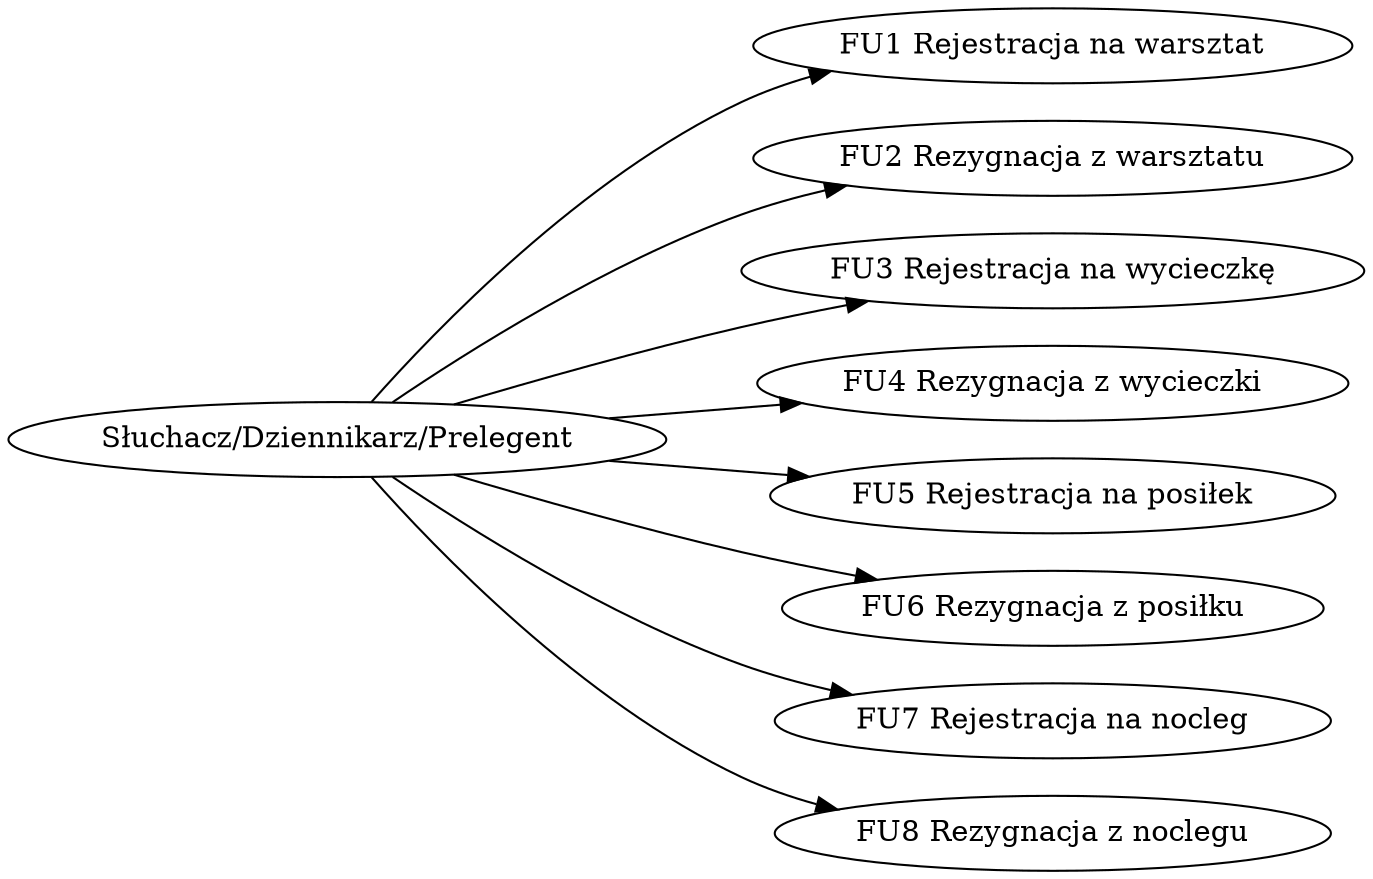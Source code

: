 digraph { rankdir=LR; "Słuchacz/Dziennikarz/Prelegent" -> "FU1 Rejestracja na warsztat" 
"Słuchacz/Dziennikarz/Prelegent" -> "FU2 Rezygnacja z warsztatu" 
"Słuchacz/Dziennikarz/Prelegent" -> "FU3 Rejestracja na wycieczkę" 
"Słuchacz/Dziennikarz/Prelegent" -> "FU4 Rezygnacja z wycieczki" 
"Słuchacz/Dziennikarz/Prelegent" -> "FU5 Rejestracja na posiłek" 
"Słuchacz/Dziennikarz/Prelegent" -> "FU6 Rezygnacja z posiłku" 
"Słuchacz/Dziennikarz/Prelegent" -> "FU7 Rejestracja na nocleg" 
"Słuchacz/Dziennikarz/Prelegent" -> "FU8 Rezygnacja z noclegu" 
 }